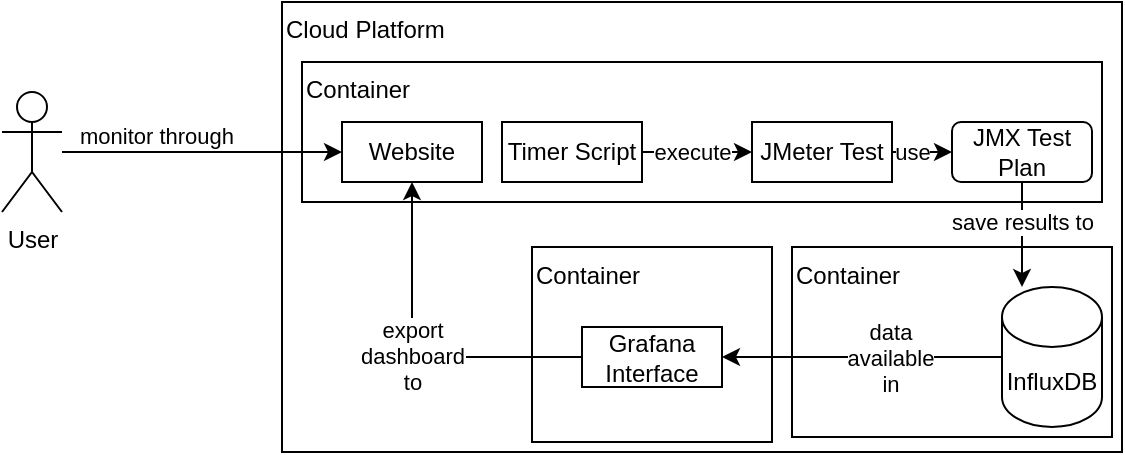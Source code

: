 <mxfile version="14.4.2" type="device"><diagram id="CoHP4dpjfaNTgfyyt-iC" name="Page-1"><mxGraphModel dx="981" dy="526" grid="1" gridSize="10" guides="1" tooltips="1" connect="1" arrows="1" fold="1" page="1" pageScale="1" pageWidth="827" pageHeight="1169" math="0" shadow="0"><root><mxCell id="0"/><mxCell id="1" parent="0"/><mxCell id="dOxZb561yoOt2RsCT1tx-1" value="Cloud Platform" style="rounded=0;whiteSpace=wrap;html=1;align=left;verticalAlign=top;" vertex="1" parent="1"><mxGeometry x="180" y="40" width="420" height="225" as="geometry"/></mxCell><mxCell id="dOxZb561yoOt2RsCT1tx-2" value="Container" style="rounded=0;whiteSpace=wrap;html=1;align=left;verticalAlign=top;" vertex="1" parent="1"><mxGeometry x="190" y="70" width="400" height="70" as="geometry"/></mxCell><mxCell id="dOxZb561yoOt2RsCT1tx-3" value="User" style="shape=umlActor;verticalLabelPosition=bottom;verticalAlign=top;html=1;outlineConnect=0;" vertex="1" parent="1"><mxGeometry x="40" y="85" width="30" height="60" as="geometry"/></mxCell><mxCell id="dOxZb561yoOt2RsCT1tx-4" value="use" style="edgeStyle=orthogonalEdgeStyle;rounded=0;orthogonalLoop=1;jettySize=auto;html=1;entryX=0;entryY=0.5;entryDx=0;entryDy=0;" edge="1" parent="1" source="dOxZb561yoOt2RsCT1tx-5" target="dOxZb561yoOt2RsCT1tx-6"><mxGeometry x="0.2" relative="1" as="geometry"><mxPoint as="offset"/></mxGeometry></mxCell><mxCell id="dOxZb561yoOt2RsCT1tx-5" value="JMeter Test" style="rounded=0;whiteSpace=wrap;html=1;align=center;verticalAlign=middle;" vertex="1" parent="1"><mxGeometry x="415" y="100" width="70" height="30" as="geometry"/></mxCell><mxCell id="dOxZb561yoOt2RsCT1tx-6" value="JMX Test Plan" style="rounded=1;whiteSpace=wrap;html=1;align=center;" vertex="1" parent="1"><mxGeometry x="515" y="100" width="70" height="30" as="geometry"/></mxCell><mxCell id="dOxZb561yoOt2RsCT1tx-7" value="execute" style="edgeStyle=orthogonalEdgeStyle;rounded=0;orthogonalLoop=1;jettySize=auto;html=1;entryX=0;entryY=0.5;entryDx=0;entryDy=0;" edge="1" parent="1" source="dOxZb561yoOt2RsCT1tx-8" target="dOxZb561yoOt2RsCT1tx-5"><mxGeometry x="-0.091" relative="1" as="geometry"><mxPoint as="offset"/></mxGeometry></mxCell><mxCell id="dOxZb561yoOt2RsCT1tx-8" value="Timer Script" style="rounded=0;whiteSpace=wrap;html=1;align=center;verticalAlign=middle;" vertex="1" parent="1"><mxGeometry x="290" y="100" width="70" height="30" as="geometry"/></mxCell><mxCell id="dOxZb561yoOt2RsCT1tx-9" value="Container" style="rounded=0;whiteSpace=wrap;html=1;align=left;verticalAlign=top;" vertex="1" parent="1"><mxGeometry x="435" y="162.5" width="160" height="95" as="geometry"/></mxCell><mxCell id="dOxZb561yoOt2RsCT1tx-10" value="save results to" style="edgeStyle=orthogonalEdgeStyle;rounded=0;orthogonalLoop=1;jettySize=auto;html=1;entryX=0.5;entryY=0;entryDx=0;entryDy=0;entryPerimeter=0;" edge="1" parent="1" source="dOxZb561yoOt2RsCT1tx-6"><mxGeometry x="-0.238" relative="1" as="geometry"><mxPoint x="550" y="182.5" as="targetPoint"/><mxPoint as="offset"/></mxGeometry></mxCell><mxCell id="dOxZb561yoOt2RsCT1tx-11" value="InfluxDB" style="shape=cylinder3;whiteSpace=wrap;html=1;boundedLbl=1;backgroundOutline=1;size=15;align=center;" vertex="1" parent="1"><mxGeometry x="540" y="182.5" width="50" height="70" as="geometry"/></mxCell><mxCell id="dOxZb561yoOt2RsCT1tx-12" value="Container" style="rounded=0;whiteSpace=wrap;html=1;align=left;verticalAlign=top;" vertex="1" parent="1"><mxGeometry x="305" y="162.5" width="120" height="97.5" as="geometry"/></mxCell><mxCell id="dOxZb561yoOt2RsCT1tx-14" value="Website" style="rounded=0;whiteSpace=wrap;html=1;align=center;verticalAlign=middle;" vertex="1" parent="1"><mxGeometry x="210" y="100" width="70" height="30" as="geometry"/></mxCell><mxCell id="dOxZb561yoOt2RsCT1tx-15" value="Grafana&lt;br&gt;Interface" style="rounded=0;whiteSpace=wrap;html=1;align=center;verticalAlign=middle;" vertex="1" parent="1"><mxGeometry x="330" y="202.5" width="70" height="30" as="geometry"/></mxCell><mxCell id="dOxZb561yoOt2RsCT1tx-16" value="export&lt;br&gt;dashboard&lt;br&gt;to" style="edgeStyle=orthogonalEdgeStyle;rounded=0;orthogonalLoop=1;jettySize=auto;html=1;entryX=0.5;entryY=1;entryDx=0;entryDy=0;" edge="1" parent="1" source="dOxZb561yoOt2RsCT1tx-15" target="dOxZb561yoOt2RsCT1tx-14"><mxGeometry relative="1" as="geometry"><Array as="points"><mxPoint x="250" y="218"/><mxPoint x="245" y="218"/></Array></mxGeometry></mxCell><mxCell id="dOxZb561yoOt2RsCT1tx-17" value="data &lt;br&gt;available&lt;br&gt;in" style="edgeStyle=orthogonalEdgeStyle;rounded=0;orthogonalLoop=1;jettySize=auto;html=1;entryX=1;entryY=0.5;entryDx=0;entryDy=0;" edge="1" parent="1" source="dOxZb561yoOt2RsCT1tx-11" target="dOxZb561yoOt2RsCT1tx-15"><mxGeometry x="-0.2" relative="1" as="geometry"><mxPoint as="offset"/><mxPoint x="440" y="225" as="targetPoint"/></mxGeometry></mxCell><mxCell id="dOxZb561yoOt2RsCT1tx-18" value="monitor through" style="edgeStyle=orthogonalEdgeStyle;rounded=0;orthogonalLoop=1;jettySize=auto;html=1;entryX=0;entryY=0.5;entryDx=0;entryDy=0;" edge="1" parent="1" source="dOxZb561yoOt2RsCT1tx-3" target="dOxZb561yoOt2RsCT1tx-14"><mxGeometry x="-0.333" y="7" relative="1" as="geometry"><mxPoint y="-1" as="offset"/></mxGeometry></mxCell></root></mxGraphModel></diagram></mxfile>